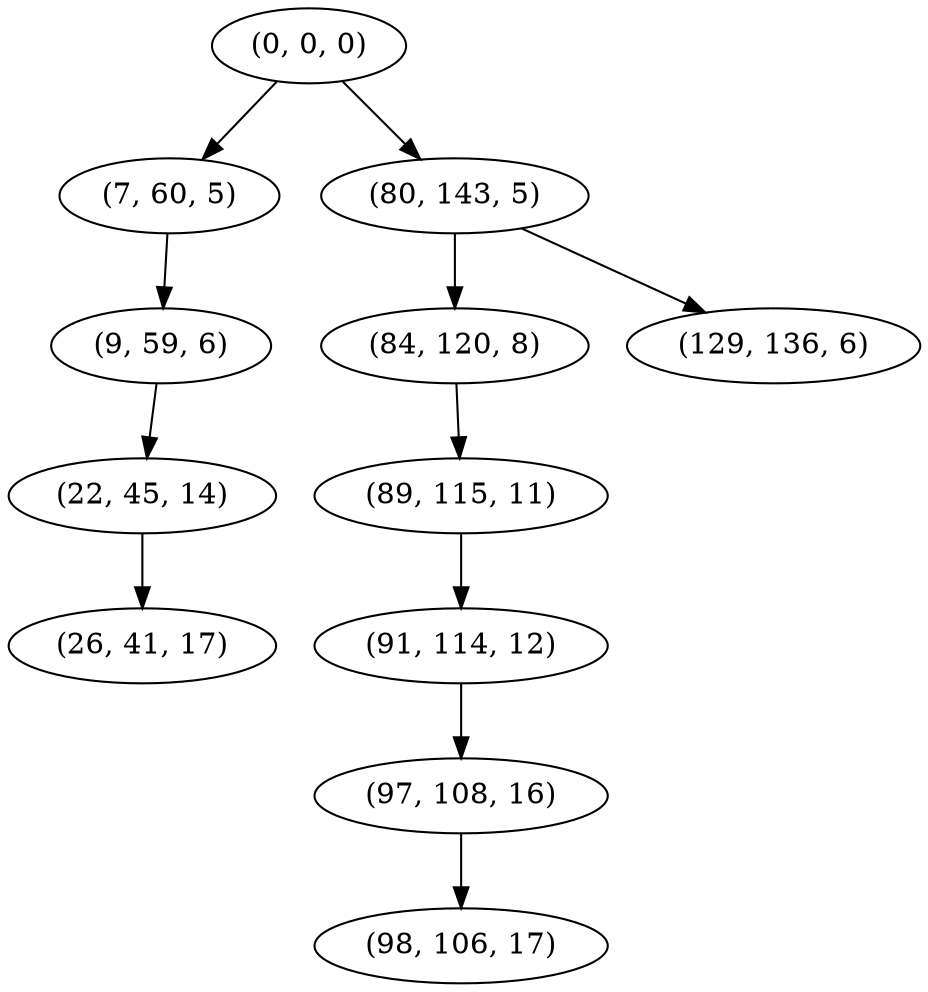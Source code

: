 digraph tree {
    "(0, 0, 0)";
    "(7, 60, 5)";
    "(9, 59, 6)";
    "(22, 45, 14)";
    "(26, 41, 17)";
    "(80, 143, 5)";
    "(84, 120, 8)";
    "(89, 115, 11)";
    "(91, 114, 12)";
    "(97, 108, 16)";
    "(98, 106, 17)";
    "(129, 136, 6)";
    "(0, 0, 0)" -> "(7, 60, 5)";
    "(0, 0, 0)" -> "(80, 143, 5)";
    "(7, 60, 5)" -> "(9, 59, 6)";
    "(9, 59, 6)" -> "(22, 45, 14)";
    "(22, 45, 14)" -> "(26, 41, 17)";
    "(80, 143, 5)" -> "(84, 120, 8)";
    "(80, 143, 5)" -> "(129, 136, 6)";
    "(84, 120, 8)" -> "(89, 115, 11)";
    "(89, 115, 11)" -> "(91, 114, 12)";
    "(91, 114, 12)" -> "(97, 108, 16)";
    "(97, 108, 16)" -> "(98, 106, 17)";
}
